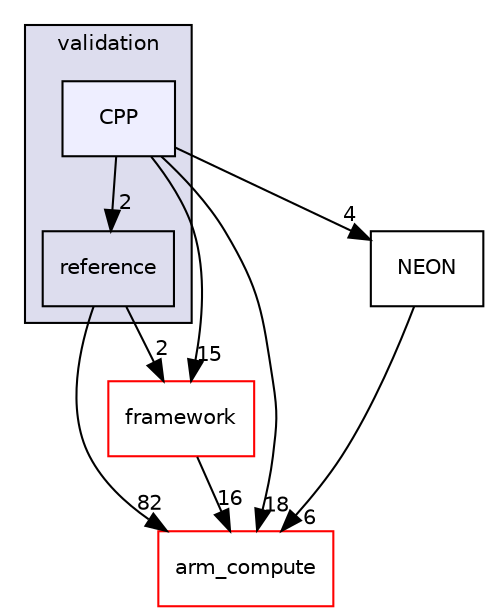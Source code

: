 digraph "tests/validation/CPP" {
  compound=true
  node [ fontsize="10", fontname="Helvetica"];
  edge [ labelfontsize="10", labelfontname="Helvetica"];
  subgraph clusterdir_e7c7b16542faa38cb4655ff1750d3604 {
    graph [ bgcolor="#ddddee", pencolor="black", label="validation" fontname="Helvetica", fontsize="10", URL="dir_e7c7b16542faa38cb4655ff1750d3604.xhtml"]
  dir_46fdb196cebdbffe77dac340cde62f29 [shape=box label="reference" URL="dir_46fdb196cebdbffe77dac340cde62f29.xhtml"];
  dir_420d2db1b9c99f59825a3985434c3703 [shape=box, label="CPP", style="filled", fillcolor="#eeeeff", pencolor="black", URL="dir_420d2db1b9c99f59825a3985434c3703.xhtml"];
  }
  dir_214608ef36d61442cb2b0c1c4e9a7def [shape=box label="arm_compute" fillcolor="white" style="filled" color="red" URL="dir_214608ef36d61442cb2b0c1c4e9a7def.xhtml"];
  dir_445738e6fed662d0b65e690e3f1e1de0 [shape=box label="NEON" URL="dir_445738e6fed662d0b65e690e3f1e1de0.xhtml"];
  dir_9e71e2da941d3cafc4d98a9f6ae3de4f [shape=box label="framework" fillcolor="white" style="filled" color="red" URL="dir_9e71e2da941d3cafc4d98a9f6ae3de4f.xhtml"];
  dir_46fdb196cebdbffe77dac340cde62f29->dir_214608ef36d61442cb2b0c1c4e9a7def [headlabel="82", labeldistance=1.5 headhref="dir_000040_000000.xhtml"];
  dir_46fdb196cebdbffe77dac340cde62f29->dir_9e71e2da941d3cafc4d98a9f6ae3de4f [headlabel="2", labeldistance=1.5 headhref="dir_000040_000038.xhtml"];
  dir_445738e6fed662d0b65e690e3f1e1de0->dir_214608ef36d61442cb2b0c1c4e9a7def [headlabel="6", labeldistance=1.5 headhref="dir_000554_000000.xhtml"];
  dir_9e71e2da941d3cafc4d98a9f6ae3de4f->dir_214608ef36d61442cb2b0c1c4e9a7def [headlabel="16", labeldistance=1.5 headhref="dir_000038_000000.xhtml"];
  dir_420d2db1b9c99f59825a3985434c3703->dir_214608ef36d61442cb2b0c1c4e9a7def [headlabel="18", labeldistance=1.5 headhref="dir_000560_000000.xhtml"];
  dir_420d2db1b9c99f59825a3985434c3703->dir_445738e6fed662d0b65e690e3f1e1de0 [headlabel="4", labeldistance=1.5 headhref="dir_000560_000554.xhtml"];
  dir_420d2db1b9c99f59825a3985434c3703->dir_46fdb196cebdbffe77dac340cde62f29 [headlabel="2", labeldistance=1.5 headhref="dir_000560_000040.xhtml"];
  dir_420d2db1b9c99f59825a3985434c3703->dir_9e71e2da941d3cafc4d98a9f6ae3de4f [headlabel="15", labeldistance=1.5 headhref="dir_000560_000038.xhtml"];
}
